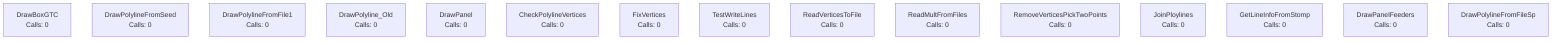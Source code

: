 graph TD
    DrawBoxGTC["DrawBoxGTC<br/>Calls: 0"]
    DrawPolylineFromSeed["DrawPolylineFromSeed<br/>Calls: 0"]
    DrawPolylineFromFile1["DrawPolylineFromFile1<br/>Calls: 0"]
    DrawPolyline_Old["DrawPolyline_Old<br/>Calls: 0"]
    DrawPanel["DrawPanel<br/>Calls: 0"]
    CheckPolylineVertices["CheckPolylineVertices<br/>Calls: 0"]
    FixVertices["FixVertices<br/>Calls: 0"]
    TestWriteLines["TestWriteLines<br/>Calls: 0"]
    ReadVerticesToFile["ReadVerticesToFile<br/>Calls: 0"]
    ReadMultFromFiles["ReadMultFromFiles<br/>Calls: 0"]
    RemoveVerticesPickTwoPoints["RemoveVerticesPickTwoPoints<br/>Calls: 0"]
    JoinPloylines["JoinPloylines<br/>Calls: 0"]
    GetLineInfoFromStomp["GetLineInfoFromStomp<br/>Calls: 0"]
    DrawPanelFeeders["DrawPanelFeeders<br/>Calls: 0"]
    DrawPolylineFromFileSp["DrawPolylineFromFileSp<br/>Calls: 0"]